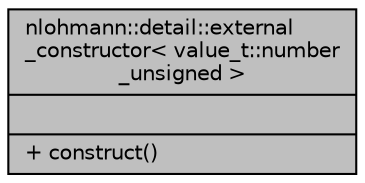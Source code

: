 digraph "nlohmann::detail::external_constructor&lt; value_t::number_unsigned &gt;"
{
 // INTERACTIVE_SVG=YES
 // LATEX_PDF_SIZE
  edge [fontname="Helvetica",fontsize="10",labelfontname="Helvetica",labelfontsize="10"];
  node [fontname="Helvetica",fontsize="10",shape=record];
  Node1 [label="{nlohmann::detail::external\l_constructor\< value_t::number\l_unsigned \>\n||+ construct()\l}",height=0.2,width=0.4,color="black", fillcolor="grey75", style="filled", fontcolor="black",tooltip=" "];
}
